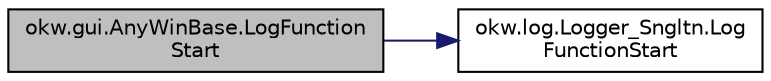 digraph "okw.gui.AnyWinBase.LogFunctionStart"
{
 // INTERACTIVE_SVG=YES
 // LATEX_PDF_SIZE
  edge [fontname="Helvetica",fontsize="10",labelfontname="Helvetica",labelfontsize="10"];
  node [fontname="Helvetica",fontsize="10",shape=record];
  rankdir="LR";
  Node1 [label="okw.gui.AnyWinBase.LogFunction\lStart",height=0.2,width=0.4,color="black", fillcolor="grey75", style="filled", fontcolor="black",tooltip="Methode ruft die Methode Logger.Instance.LogFunctionStart(fps_FunctionName), und erweitert den gegebe..."];
  Node1 -> Node2 [color="midnightblue",fontsize="10",style="solid",fontname="Helvetica"];
  Node2 [label="okw.log.Logger_Sngltn.Log\lFunctionStart",height=0.2,width=0.4,color="black", fillcolor="white", style="filled",URL="$classokw_1_1log_1_1_logger___sngltn.html#afc222fbc50587623c5cb7a5becf799d0",tooltip="LogFunctionStart:"];
}
